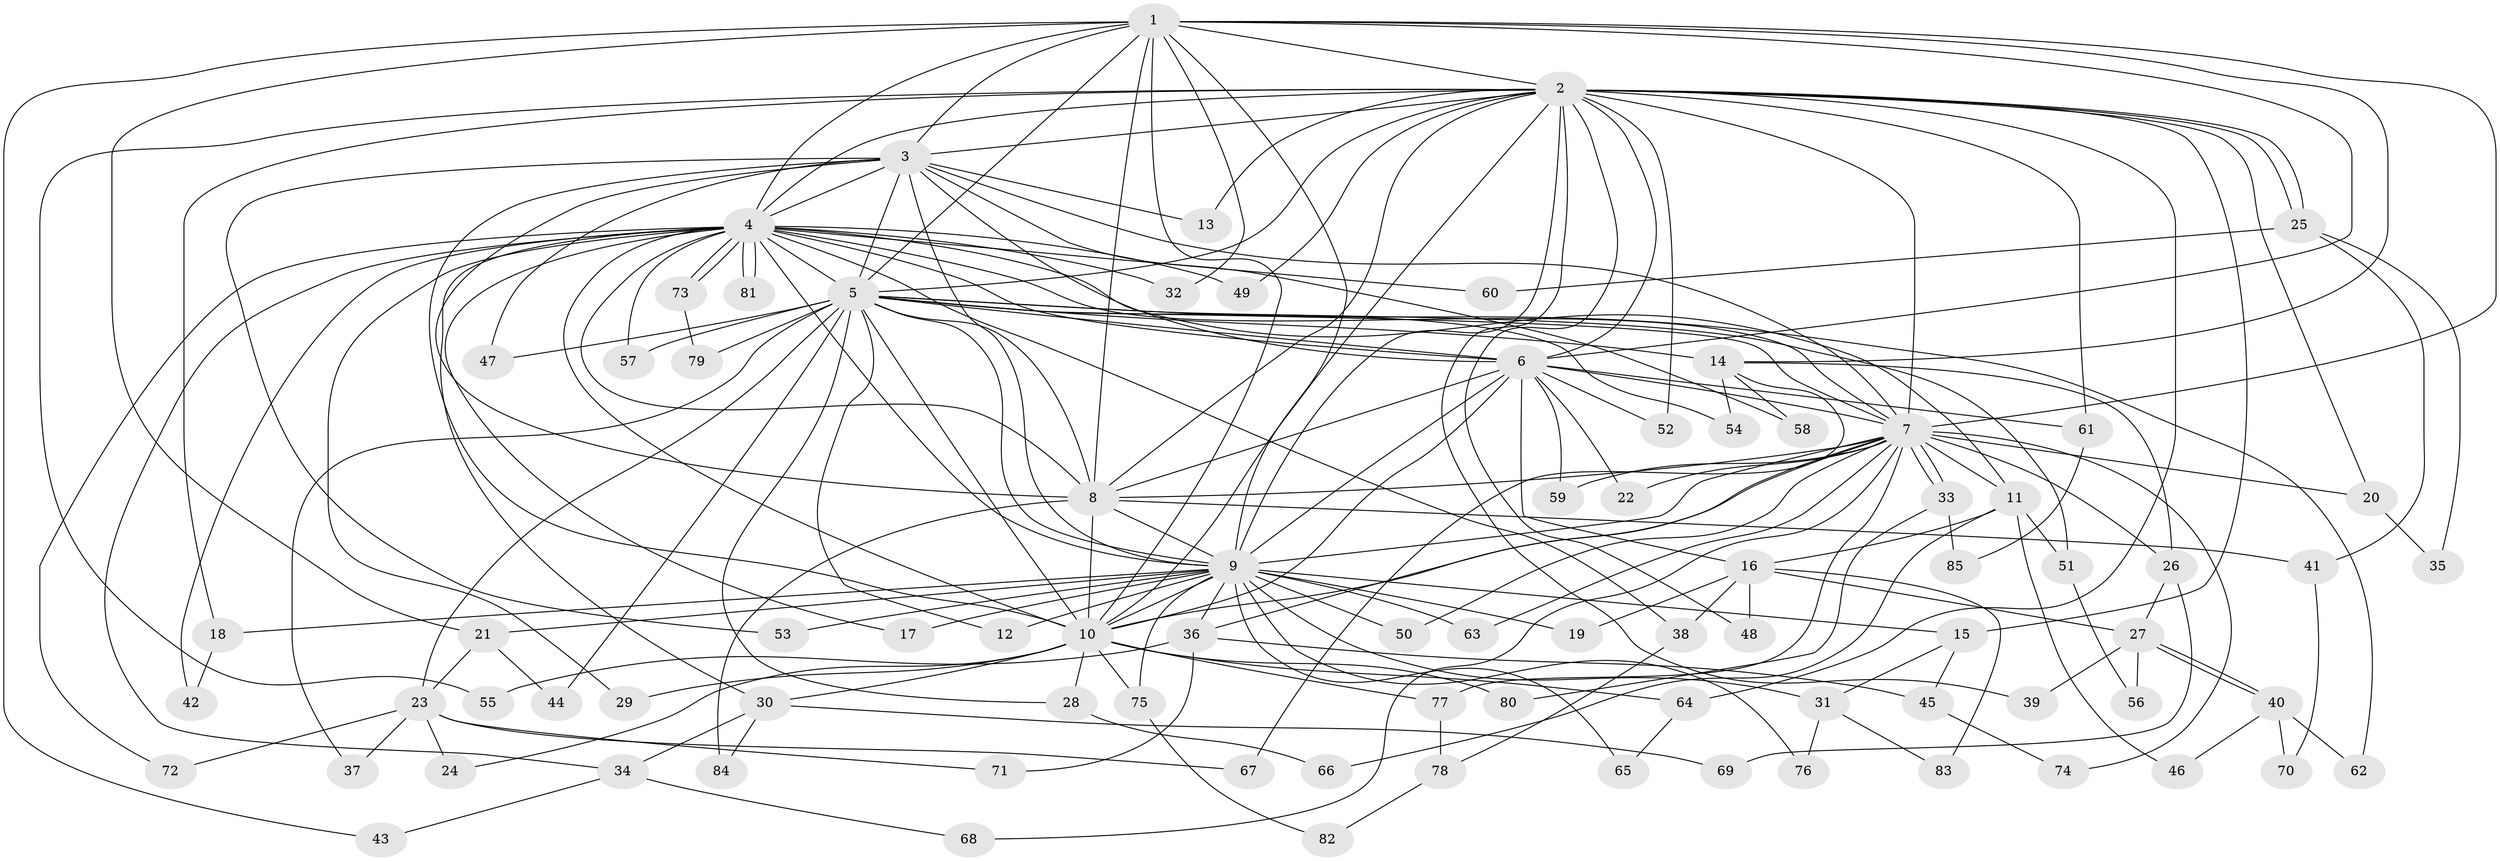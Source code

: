 // Generated by graph-tools (version 1.1) at 2025/01/03/09/25 03:01:23]
// undirected, 85 vertices, 195 edges
graph export_dot {
graph [start="1"]
  node [color=gray90,style=filled];
  1;
  2;
  3;
  4;
  5;
  6;
  7;
  8;
  9;
  10;
  11;
  12;
  13;
  14;
  15;
  16;
  17;
  18;
  19;
  20;
  21;
  22;
  23;
  24;
  25;
  26;
  27;
  28;
  29;
  30;
  31;
  32;
  33;
  34;
  35;
  36;
  37;
  38;
  39;
  40;
  41;
  42;
  43;
  44;
  45;
  46;
  47;
  48;
  49;
  50;
  51;
  52;
  53;
  54;
  55;
  56;
  57;
  58;
  59;
  60;
  61;
  62;
  63;
  64;
  65;
  66;
  67;
  68;
  69;
  70;
  71;
  72;
  73;
  74;
  75;
  76;
  77;
  78;
  79;
  80;
  81;
  82;
  83;
  84;
  85;
  1 -- 2;
  1 -- 3;
  1 -- 4;
  1 -- 5;
  1 -- 6;
  1 -- 7;
  1 -- 8;
  1 -- 9;
  1 -- 10;
  1 -- 14;
  1 -- 21;
  1 -- 32;
  1 -- 43;
  2 -- 3;
  2 -- 4;
  2 -- 5;
  2 -- 6;
  2 -- 7;
  2 -- 8;
  2 -- 9;
  2 -- 10;
  2 -- 13;
  2 -- 15;
  2 -- 18;
  2 -- 20;
  2 -- 25;
  2 -- 25;
  2 -- 39;
  2 -- 48;
  2 -- 49;
  2 -- 52;
  2 -- 55;
  2 -- 61;
  2 -- 64;
  3 -- 4;
  3 -- 5;
  3 -- 6;
  3 -- 7;
  3 -- 8;
  3 -- 9;
  3 -- 10;
  3 -- 13;
  3 -- 47;
  3 -- 53;
  3 -- 58;
  4 -- 5;
  4 -- 6;
  4 -- 7;
  4 -- 8;
  4 -- 9;
  4 -- 10;
  4 -- 11;
  4 -- 17;
  4 -- 29;
  4 -- 30;
  4 -- 32;
  4 -- 34;
  4 -- 38;
  4 -- 42;
  4 -- 49;
  4 -- 57;
  4 -- 60;
  4 -- 72;
  4 -- 73;
  4 -- 73;
  4 -- 81;
  4 -- 81;
  5 -- 6;
  5 -- 7;
  5 -- 8;
  5 -- 9;
  5 -- 10;
  5 -- 12;
  5 -- 14;
  5 -- 23;
  5 -- 28;
  5 -- 37;
  5 -- 44;
  5 -- 47;
  5 -- 51;
  5 -- 54;
  5 -- 57;
  5 -- 62;
  5 -- 79;
  6 -- 7;
  6 -- 8;
  6 -- 9;
  6 -- 10;
  6 -- 16;
  6 -- 22;
  6 -- 52;
  6 -- 59;
  6 -- 61;
  7 -- 8;
  7 -- 9;
  7 -- 10;
  7 -- 11;
  7 -- 20;
  7 -- 22;
  7 -- 26;
  7 -- 33;
  7 -- 33;
  7 -- 36;
  7 -- 50;
  7 -- 59;
  7 -- 63;
  7 -- 68;
  7 -- 74;
  7 -- 77;
  8 -- 9;
  8 -- 10;
  8 -- 41;
  8 -- 84;
  9 -- 10;
  9 -- 12;
  9 -- 15;
  9 -- 17;
  9 -- 18;
  9 -- 19;
  9 -- 21;
  9 -- 31;
  9 -- 36;
  9 -- 50;
  9 -- 53;
  9 -- 63;
  9 -- 65;
  9 -- 75;
  9 -- 76;
  10 -- 24;
  10 -- 28;
  10 -- 29;
  10 -- 30;
  10 -- 64;
  10 -- 75;
  10 -- 77;
  10 -- 80;
  11 -- 16;
  11 -- 46;
  11 -- 51;
  11 -- 66;
  14 -- 26;
  14 -- 54;
  14 -- 58;
  14 -- 67;
  15 -- 31;
  15 -- 45;
  16 -- 19;
  16 -- 27;
  16 -- 38;
  16 -- 48;
  16 -- 83;
  18 -- 42;
  20 -- 35;
  21 -- 23;
  21 -- 44;
  23 -- 24;
  23 -- 37;
  23 -- 67;
  23 -- 71;
  23 -- 72;
  25 -- 35;
  25 -- 41;
  25 -- 60;
  26 -- 27;
  26 -- 69;
  27 -- 39;
  27 -- 40;
  27 -- 40;
  27 -- 56;
  28 -- 66;
  30 -- 34;
  30 -- 69;
  30 -- 84;
  31 -- 76;
  31 -- 83;
  33 -- 80;
  33 -- 85;
  34 -- 43;
  34 -- 68;
  36 -- 45;
  36 -- 55;
  36 -- 71;
  38 -- 78;
  40 -- 46;
  40 -- 62;
  40 -- 70;
  41 -- 70;
  45 -- 74;
  51 -- 56;
  61 -- 85;
  64 -- 65;
  73 -- 79;
  75 -- 82;
  77 -- 78;
  78 -- 82;
}
